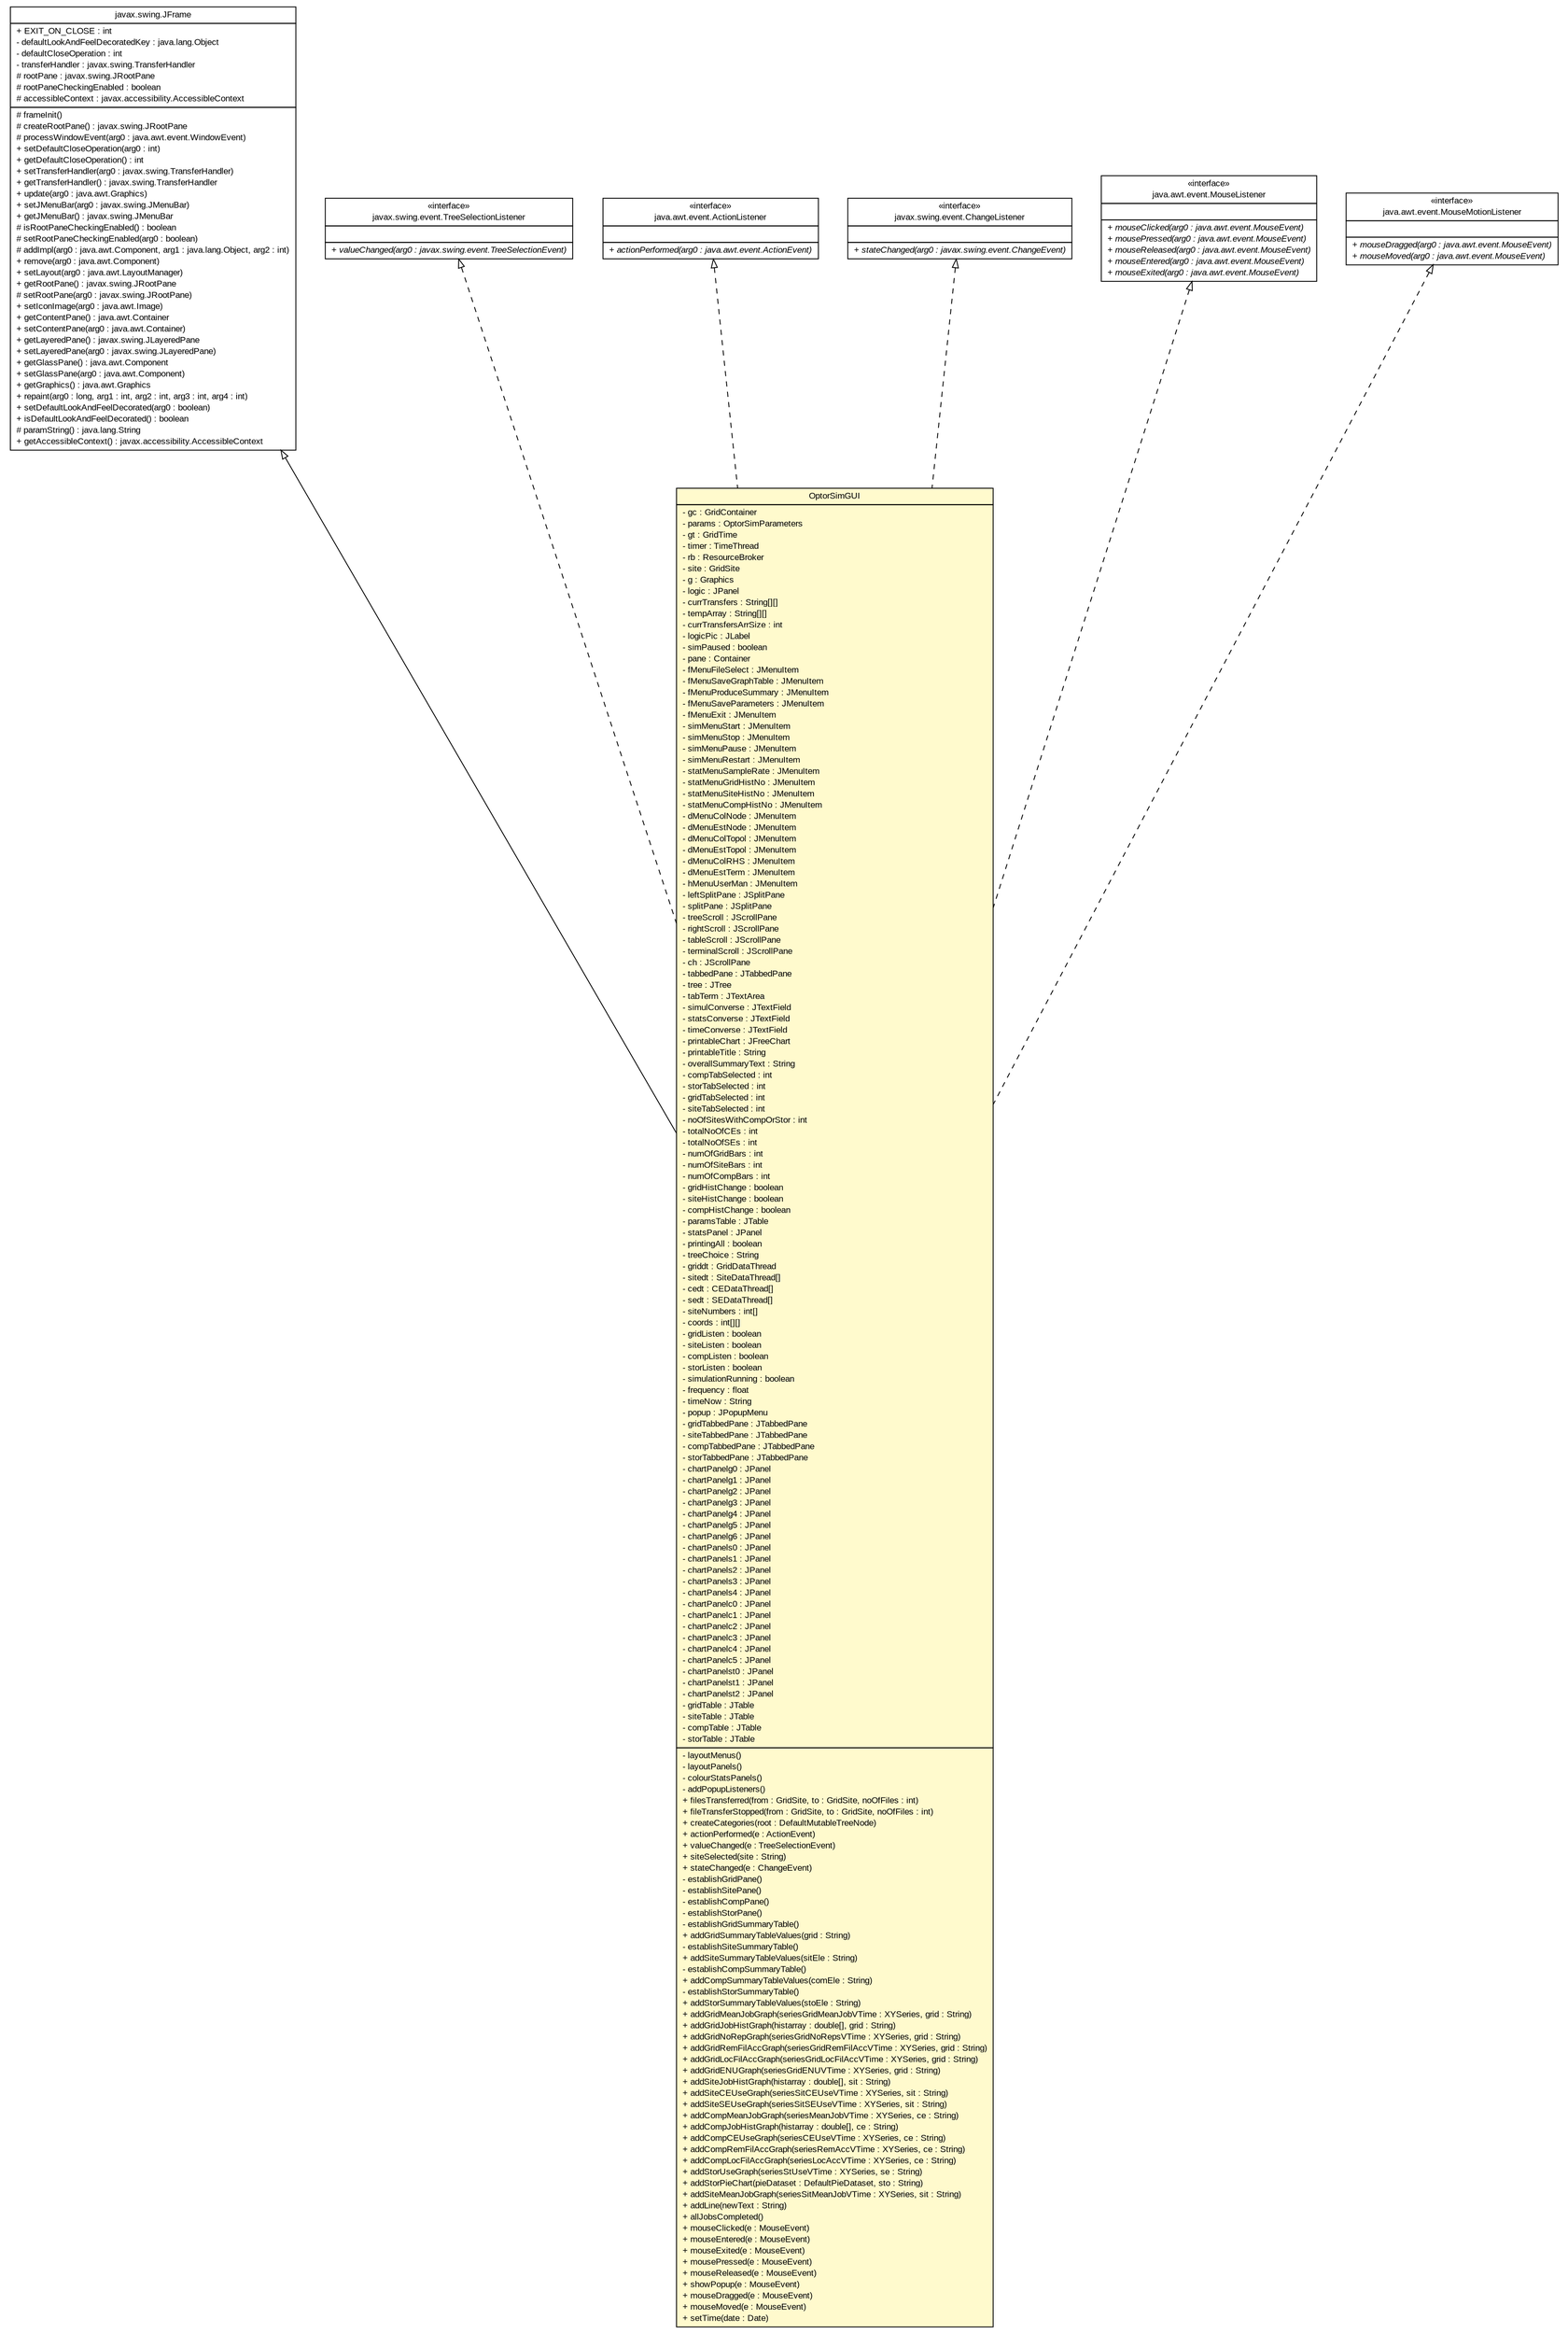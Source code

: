 #!/usr/local/bin/dot
#
# Class diagram 
# Generated by UMLGraph version R5_7_2-3-gee82a7 (http://www.umlgraph.org/)
#

digraph G {
	edge [fontname="arial",fontsize=10,labelfontname="arial",labelfontsize=10];
	node [fontname="arial",fontsize=10,shape=plaintext];
	nodesep=0.25;
	ranksep=0.5;
	// org.edg.data.replication.optorsim.OptorSimGUI
	c6907 [label=<<table title="org.edg.data.replication.optorsim.OptorSimGUI" border="0" cellborder="1" cellspacing="0" cellpadding="2" port="p" bgcolor="lemonChiffon" href="./OptorSimGUI.html">
		<tr><td><table border="0" cellspacing="0" cellpadding="1">
<tr><td align="center" balign="center"> OptorSimGUI </td></tr>
		</table></td></tr>
		<tr><td><table border="0" cellspacing="0" cellpadding="1">
<tr><td align="left" balign="left"> - gc : GridContainer </td></tr>
<tr><td align="left" balign="left"> - params : OptorSimParameters </td></tr>
<tr><td align="left" balign="left"> - gt : GridTime </td></tr>
<tr><td align="left" balign="left"> - timer : TimeThread </td></tr>
<tr><td align="left" balign="left"> - rb : ResourceBroker </td></tr>
<tr><td align="left" balign="left"> - site : GridSite </td></tr>
<tr><td align="left" balign="left"> - g : Graphics </td></tr>
<tr><td align="left" balign="left"> - logic : JPanel </td></tr>
<tr><td align="left" balign="left"> - currTransfers : String[][] </td></tr>
<tr><td align="left" balign="left"> - tempArray : String[][] </td></tr>
<tr><td align="left" balign="left"> - currTransfersArrSize : int </td></tr>
<tr><td align="left" balign="left"> - logicPic : JLabel </td></tr>
<tr><td align="left" balign="left"> - simPaused : boolean </td></tr>
<tr><td align="left" balign="left"> - pane : Container </td></tr>
<tr><td align="left" balign="left"> - fMenuFileSelect : JMenuItem </td></tr>
<tr><td align="left" balign="left"> - fMenuSaveGraphTable : JMenuItem </td></tr>
<tr><td align="left" balign="left"> - fMenuProduceSummary : JMenuItem </td></tr>
<tr><td align="left" balign="left"> - fMenuSaveParameters : JMenuItem </td></tr>
<tr><td align="left" balign="left"> - fMenuExit : JMenuItem </td></tr>
<tr><td align="left" balign="left"> - simMenuStart : JMenuItem </td></tr>
<tr><td align="left" balign="left"> - simMenuStop : JMenuItem </td></tr>
<tr><td align="left" balign="left"> - simMenuPause : JMenuItem </td></tr>
<tr><td align="left" balign="left"> - simMenuRestart : JMenuItem </td></tr>
<tr><td align="left" balign="left"> - statMenuSampleRate : JMenuItem </td></tr>
<tr><td align="left" balign="left"> - statMenuGridHistNo : JMenuItem </td></tr>
<tr><td align="left" balign="left"> - statMenuSiteHistNo : JMenuItem </td></tr>
<tr><td align="left" balign="left"> - statMenuCompHistNo : JMenuItem </td></tr>
<tr><td align="left" balign="left"> - dMenuColNode : JMenuItem </td></tr>
<tr><td align="left" balign="left"> - dMenuEstNode : JMenuItem </td></tr>
<tr><td align="left" balign="left"> - dMenuColTopol : JMenuItem </td></tr>
<tr><td align="left" balign="left"> - dMenuEstTopol : JMenuItem </td></tr>
<tr><td align="left" balign="left"> - dMenuColRHS : JMenuItem </td></tr>
<tr><td align="left" balign="left"> - dMenuEstTerm : JMenuItem </td></tr>
<tr><td align="left" balign="left"> - hMenuUserMan : JMenuItem </td></tr>
<tr><td align="left" balign="left"> - leftSplitPane : JSplitPane </td></tr>
<tr><td align="left" balign="left"> - splitPane : JSplitPane </td></tr>
<tr><td align="left" balign="left"> - treeScroll : JScrollPane </td></tr>
<tr><td align="left" balign="left"> - rightScroll : JScrollPane </td></tr>
<tr><td align="left" balign="left"> - tableScroll : JScrollPane </td></tr>
<tr><td align="left" balign="left"> - terminalScroll : JScrollPane </td></tr>
<tr><td align="left" balign="left"> - ch : JScrollPane </td></tr>
<tr><td align="left" balign="left"> - tabbedPane : JTabbedPane </td></tr>
<tr><td align="left" balign="left"> - tree : JTree </td></tr>
<tr><td align="left" balign="left"> - tabTerm : JTextArea </td></tr>
<tr><td align="left" balign="left"> - simulConverse : JTextField </td></tr>
<tr><td align="left" balign="left"> - statsConverse : JTextField </td></tr>
<tr><td align="left" balign="left"> - timeConverse : JTextField </td></tr>
<tr><td align="left" balign="left"> - printableChart : JFreeChart </td></tr>
<tr><td align="left" balign="left"> - printableTitle : String </td></tr>
<tr><td align="left" balign="left"> - overallSummaryText : String </td></tr>
<tr><td align="left" balign="left"> - compTabSelected : int </td></tr>
<tr><td align="left" balign="left"> - storTabSelected : int </td></tr>
<tr><td align="left" balign="left"> - gridTabSelected : int </td></tr>
<tr><td align="left" balign="left"> - siteTabSelected : int </td></tr>
<tr><td align="left" balign="left"> - noOfSitesWithCompOrStor : int </td></tr>
<tr><td align="left" balign="left"> - totalNoOfCEs : int </td></tr>
<tr><td align="left" balign="left"> - totalNoOfSEs : int </td></tr>
<tr><td align="left" balign="left"> - numOfGridBars : int </td></tr>
<tr><td align="left" balign="left"> - numOfSiteBars : int </td></tr>
<tr><td align="left" balign="left"> - numOfCompBars : int </td></tr>
<tr><td align="left" balign="left"> - gridHistChange : boolean </td></tr>
<tr><td align="left" balign="left"> - siteHistChange : boolean </td></tr>
<tr><td align="left" balign="left"> - compHistChange : boolean </td></tr>
<tr><td align="left" balign="left"> - paramsTable : JTable </td></tr>
<tr><td align="left" balign="left"> - statsPanel : JPanel </td></tr>
<tr><td align="left" balign="left"> - printingAll : boolean </td></tr>
<tr><td align="left" balign="left"> - treeChoice : String </td></tr>
<tr><td align="left" balign="left"> - griddt : GridDataThread </td></tr>
<tr><td align="left" balign="left"> - sitedt : SiteDataThread[] </td></tr>
<tr><td align="left" balign="left"> - cedt : CEDataThread[] </td></tr>
<tr><td align="left" balign="left"> - sedt : SEDataThread[] </td></tr>
<tr><td align="left" balign="left"> - siteNumbers : int[] </td></tr>
<tr><td align="left" balign="left"> - coords : int[][] </td></tr>
<tr><td align="left" balign="left"> - gridListen : boolean </td></tr>
<tr><td align="left" balign="left"> - siteListen : boolean </td></tr>
<tr><td align="left" balign="left"> - compListen : boolean </td></tr>
<tr><td align="left" balign="left"> - storListen : boolean </td></tr>
<tr><td align="left" balign="left"> - simulationRunning : boolean </td></tr>
<tr><td align="left" balign="left"> - frequency : float </td></tr>
<tr><td align="left" balign="left"> - timeNow : String </td></tr>
<tr><td align="left" balign="left"> - popup : JPopupMenu </td></tr>
<tr><td align="left" balign="left"> - gridTabbedPane : JTabbedPane </td></tr>
<tr><td align="left" balign="left"> - siteTabbedPane : JTabbedPane </td></tr>
<tr><td align="left" balign="left"> - compTabbedPane : JTabbedPane </td></tr>
<tr><td align="left" balign="left"> - storTabbedPane : JTabbedPane </td></tr>
<tr><td align="left" balign="left"> - chartPanelg0 : JPanel </td></tr>
<tr><td align="left" balign="left"> - chartPanelg1 : JPanel </td></tr>
<tr><td align="left" balign="left"> - chartPanelg2 : JPanel </td></tr>
<tr><td align="left" balign="left"> - chartPanelg3 : JPanel </td></tr>
<tr><td align="left" balign="left"> - chartPanelg4 : JPanel </td></tr>
<tr><td align="left" balign="left"> - chartPanelg5 : JPanel </td></tr>
<tr><td align="left" balign="left"> - chartPanelg6 : JPanel </td></tr>
<tr><td align="left" balign="left"> - chartPanels0 : JPanel </td></tr>
<tr><td align="left" balign="left"> - chartPanels1 : JPanel </td></tr>
<tr><td align="left" balign="left"> - chartPanels2 : JPanel </td></tr>
<tr><td align="left" balign="left"> - chartPanels3 : JPanel </td></tr>
<tr><td align="left" balign="left"> - chartPanels4 : JPanel </td></tr>
<tr><td align="left" balign="left"> - chartPanelc0 : JPanel </td></tr>
<tr><td align="left" balign="left"> - chartPanelc1 : JPanel </td></tr>
<tr><td align="left" balign="left"> - chartPanelc2 : JPanel </td></tr>
<tr><td align="left" balign="left"> - chartPanelc3 : JPanel </td></tr>
<tr><td align="left" balign="left"> - chartPanelc4 : JPanel </td></tr>
<tr><td align="left" balign="left"> - chartPanelc5 : JPanel </td></tr>
<tr><td align="left" balign="left"> - chartPanelst0 : JPanel </td></tr>
<tr><td align="left" balign="left"> - chartPanelst1 : JPanel </td></tr>
<tr><td align="left" balign="left"> - chartPanelst2 : JPanel </td></tr>
<tr><td align="left" balign="left"> - gridTable : JTable </td></tr>
<tr><td align="left" balign="left"> - siteTable : JTable </td></tr>
<tr><td align="left" balign="left"> - compTable : JTable </td></tr>
<tr><td align="left" balign="left"> - storTable : JTable </td></tr>
		</table></td></tr>
		<tr><td><table border="0" cellspacing="0" cellpadding="1">
<tr><td align="left" balign="left"> - layoutMenus() </td></tr>
<tr><td align="left" balign="left"> - layoutPanels() </td></tr>
<tr><td align="left" balign="left"> - colourStatsPanels() </td></tr>
<tr><td align="left" balign="left"> - addPopupListeners() </td></tr>
<tr><td align="left" balign="left"> + filesTransferred(from : GridSite, to : GridSite, noOfFiles : int) </td></tr>
<tr><td align="left" balign="left"> + fileTransferStopped(from : GridSite, to : GridSite, noOfFiles : int) </td></tr>
<tr><td align="left" balign="left"> + createCategories(root : DefaultMutableTreeNode) </td></tr>
<tr><td align="left" balign="left"> + actionPerformed(e : ActionEvent) </td></tr>
<tr><td align="left" balign="left"> + valueChanged(e : TreeSelectionEvent) </td></tr>
<tr><td align="left" balign="left"> + siteSelected(site : String) </td></tr>
<tr><td align="left" balign="left"> + stateChanged(e : ChangeEvent) </td></tr>
<tr><td align="left" balign="left"> - establishGridPane() </td></tr>
<tr><td align="left" balign="left"> - establishSitePane() </td></tr>
<tr><td align="left" balign="left"> - establishCompPane() </td></tr>
<tr><td align="left" balign="left"> - establishStorPane() </td></tr>
<tr><td align="left" balign="left"> - establishGridSummaryTable() </td></tr>
<tr><td align="left" balign="left"> + addGridSummaryTableValues(grid : String) </td></tr>
<tr><td align="left" balign="left"> - establishSiteSummaryTable() </td></tr>
<tr><td align="left" balign="left"> + addSiteSummaryTableValues(sitEle : String) </td></tr>
<tr><td align="left" balign="left"> - establishCompSummaryTable() </td></tr>
<tr><td align="left" balign="left"> + addCompSummaryTableValues(comEle : String) </td></tr>
<tr><td align="left" balign="left"> - establishStorSummaryTable() </td></tr>
<tr><td align="left" balign="left"> + addStorSummaryTableValues(stoEle : String) </td></tr>
<tr><td align="left" balign="left"> + addGridMeanJobGraph(seriesGridMeanJobVTime : XYSeries, grid : String) </td></tr>
<tr><td align="left" balign="left"> + addGridJobHistGraph(histarray : double[], grid : String) </td></tr>
<tr><td align="left" balign="left"> + addGridNoRepGraph(seriesGridNoRepsVTime : XYSeries, grid : String) </td></tr>
<tr><td align="left" balign="left"> + addGridRemFilAccGraph(seriesGridRemFilAccVTime : XYSeries, grid : String) </td></tr>
<tr><td align="left" balign="left"> + addGridLocFilAccGraph(seriesGridLocFilAccVTime : XYSeries, grid : String) </td></tr>
<tr><td align="left" balign="left"> + addGridENUGraph(seriesGridENUVTime : XYSeries, grid : String) </td></tr>
<tr><td align="left" balign="left"> + addSiteJobHistGraph(histarray : double[], sit : String) </td></tr>
<tr><td align="left" balign="left"> + addSiteCEUseGraph(seriesSitCEUseVTime : XYSeries, sit : String) </td></tr>
<tr><td align="left" balign="left"> + addSiteSEUseGraph(seriesSitSEUseVTime : XYSeries, sit : String) </td></tr>
<tr><td align="left" balign="left"> + addCompMeanJobGraph(seriesMeanJobVTime : XYSeries, ce : String) </td></tr>
<tr><td align="left" balign="left"> + addCompJobHistGraph(histarray : double[], ce : String) </td></tr>
<tr><td align="left" balign="left"> + addCompCEUseGraph(seriesCEUseVTime : XYSeries, ce : String) </td></tr>
<tr><td align="left" balign="left"> + addCompRemFilAccGraph(seriesRemAccVTime : XYSeries, ce : String) </td></tr>
<tr><td align="left" balign="left"> + addCompLocFilAccGraph(seriesLocAccVTime : XYSeries, ce : String) </td></tr>
<tr><td align="left" balign="left"> + addStorUseGraph(seriesStUseVTime : XYSeries, se : String) </td></tr>
<tr><td align="left" balign="left"> + addStorPieChart(pieDataset : DefaultPieDataset, sto : String) </td></tr>
<tr><td align="left" balign="left"> + addSiteMeanJobGraph(seriesSitMeanJobVTime : XYSeries, sit : String) </td></tr>
<tr><td align="left" balign="left"> + addLine(newText : String) </td></tr>
<tr><td align="left" balign="left"> + allJobsCompleted() </td></tr>
<tr><td align="left" balign="left"> + mouseClicked(e : MouseEvent) </td></tr>
<tr><td align="left" balign="left"> + mouseEntered(e : MouseEvent) </td></tr>
<tr><td align="left" balign="left"> + mouseExited(e : MouseEvent) </td></tr>
<tr><td align="left" balign="left"> + mousePressed(e : MouseEvent) </td></tr>
<tr><td align="left" balign="left"> + mouseReleased(e : MouseEvent) </td></tr>
<tr><td align="left" balign="left"> + showPopup(e : MouseEvent) </td></tr>
<tr><td align="left" balign="left"> + mouseDragged(e : MouseEvent) </td></tr>
<tr><td align="left" balign="left"> + mouseMoved(e : MouseEvent) </td></tr>
<tr><td align="left" balign="left"> + setTime(date : Date) </td></tr>
		</table></td></tr>
		</table>>, URL="./OptorSimGUI.html", fontname="arial", fontcolor="black", fontsize=10.0];
	//org.edg.data.replication.optorsim.OptorSimGUI extends javax.swing.JFrame
	c6993:p -> c6907:p [dir=back,arrowtail=empty];
	//org.edg.data.replication.optorsim.OptorSimGUI implements javax.swing.event.TreeSelectionListener
	c6995:p -> c6907:p [dir=back,arrowtail=empty,style=dashed];
	//org.edg.data.replication.optorsim.OptorSimGUI implements java.awt.event.ActionListener
	c6996:p -> c6907:p [dir=back,arrowtail=empty,style=dashed];
	//org.edg.data.replication.optorsim.OptorSimGUI implements javax.swing.event.ChangeListener
	c6997:p -> c6907:p [dir=back,arrowtail=empty,style=dashed];
	//org.edg.data.replication.optorsim.OptorSimGUI implements java.awt.event.MouseListener
	c6998:p -> c6907:p [dir=back,arrowtail=empty,style=dashed];
	//org.edg.data.replication.optorsim.OptorSimGUI implements java.awt.event.MouseMotionListener
	c6999:p -> c6907:p [dir=back,arrowtail=empty,style=dashed];
	// javax.swing.event.ChangeListener
	c6997 [label=<<table title="javax.swing.event.ChangeListener" border="0" cellborder="1" cellspacing="0" cellpadding="2" port="p" href="http://java.sun.com/j2se/1.4.2/docs/api/javax/swing/event/ChangeListener.html">
		<tr><td><table border="0" cellspacing="0" cellpadding="1">
<tr><td align="center" balign="center"> &#171;interface&#187; </td></tr>
<tr><td align="center" balign="center"> javax.swing.event.ChangeListener </td></tr>
		</table></td></tr>
		<tr><td><table border="0" cellspacing="0" cellpadding="1">
<tr><td align="left" balign="left">  </td></tr>
		</table></td></tr>
		<tr><td><table border="0" cellspacing="0" cellpadding="1">
<tr><td align="left" balign="left"><font face="arial italic" point-size="10.0"> + stateChanged(arg0 : javax.swing.event.ChangeEvent) </font></td></tr>
		</table></td></tr>
		</table>>, URL="http://java.sun.com/j2se/1.4.2/docs/api/javax/swing/event/ChangeListener.html", fontname="arial", fontcolor="black", fontsize=10.0];
	// javax.swing.JFrame
	c6993 [label=<<table title="javax.swing.JFrame" border="0" cellborder="1" cellspacing="0" cellpadding="2" port="p" href="http://java.sun.com/j2se/1.4.2/docs/api/javax/swing/JFrame.html">
		<tr><td><table border="0" cellspacing="0" cellpadding="1">
<tr><td align="center" balign="center"> javax.swing.JFrame </td></tr>
		</table></td></tr>
		<tr><td><table border="0" cellspacing="0" cellpadding="1">
<tr><td align="left" balign="left"> + EXIT_ON_CLOSE : int </td></tr>
<tr><td align="left" balign="left"> - defaultLookAndFeelDecoratedKey : java.lang.Object </td></tr>
<tr><td align="left" balign="left"> - defaultCloseOperation : int </td></tr>
<tr><td align="left" balign="left"> - transferHandler : javax.swing.TransferHandler </td></tr>
<tr><td align="left" balign="left"> # rootPane : javax.swing.JRootPane </td></tr>
<tr><td align="left" balign="left"> # rootPaneCheckingEnabled : boolean </td></tr>
<tr><td align="left" balign="left"> # accessibleContext : javax.accessibility.AccessibleContext </td></tr>
		</table></td></tr>
		<tr><td><table border="0" cellspacing="0" cellpadding="1">
<tr><td align="left" balign="left"> # frameInit() </td></tr>
<tr><td align="left" balign="left"> # createRootPane() : javax.swing.JRootPane </td></tr>
<tr><td align="left" balign="left"> # processWindowEvent(arg0 : java.awt.event.WindowEvent) </td></tr>
<tr><td align="left" balign="left"> + setDefaultCloseOperation(arg0 : int) </td></tr>
<tr><td align="left" balign="left"> + getDefaultCloseOperation() : int </td></tr>
<tr><td align="left" balign="left"> + setTransferHandler(arg0 : javax.swing.TransferHandler) </td></tr>
<tr><td align="left" balign="left"> + getTransferHandler() : javax.swing.TransferHandler </td></tr>
<tr><td align="left" balign="left"> + update(arg0 : java.awt.Graphics) </td></tr>
<tr><td align="left" balign="left"> + setJMenuBar(arg0 : javax.swing.JMenuBar) </td></tr>
<tr><td align="left" balign="left"> + getJMenuBar() : javax.swing.JMenuBar </td></tr>
<tr><td align="left" balign="left"> # isRootPaneCheckingEnabled() : boolean </td></tr>
<tr><td align="left" balign="left"> # setRootPaneCheckingEnabled(arg0 : boolean) </td></tr>
<tr><td align="left" balign="left"> # addImpl(arg0 : java.awt.Component, arg1 : java.lang.Object, arg2 : int) </td></tr>
<tr><td align="left" balign="left"> + remove(arg0 : java.awt.Component) </td></tr>
<tr><td align="left" balign="left"> + setLayout(arg0 : java.awt.LayoutManager) </td></tr>
<tr><td align="left" balign="left"> + getRootPane() : javax.swing.JRootPane </td></tr>
<tr><td align="left" balign="left"> # setRootPane(arg0 : javax.swing.JRootPane) </td></tr>
<tr><td align="left" balign="left"> + setIconImage(arg0 : java.awt.Image) </td></tr>
<tr><td align="left" balign="left"> + getContentPane() : java.awt.Container </td></tr>
<tr><td align="left" balign="left"> + setContentPane(arg0 : java.awt.Container) </td></tr>
<tr><td align="left" balign="left"> + getLayeredPane() : javax.swing.JLayeredPane </td></tr>
<tr><td align="left" balign="left"> + setLayeredPane(arg0 : javax.swing.JLayeredPane) </td></tr>
<tr><td align="left" balign="left"> + getGlassPane() : java.awt.Component </td></tr>
<tr><td align="left" balign="left"> + setGlassPane(arg0 : java.awt.Component) </td></tr>
<tr><td align="left" balign="left"> + getGraphics() : java.awt.Graphics </td></tr>
<tr><td align="left" balign="left"> + repaint(arg0 : long, arg1 : int, arg2 : int, arg3 : int, arg4 : int) </td></tr>
<tr><td align="left" balign="left"> + setDefaultLookAndFeelDecorated(arg0 : boolean) </td></tr>
<tr><td align="left" balign="left"> + isDefaultLookAndFeelDecorated() : boolean </td></tr>
<tr><td align="left" balign="left"> # paramString() : java.lang.String </td></tr>
<tr><td align="left" balign="left"> + getAccessibleContext() : javax.accessibility.AccessibleContext </td></tr>
		</table></td></tr>
		</table>>, URL="http://java.sun.com/j2se/1.4.2/docs/api/javax/swing/JFrame.html", fontname="arial", fontcolor="black", fontsize=10.0];
	// java.awt.event.ActionListener
	c6996 [label=<<table title="java.awt.event.ActionListener" border="0" cellborder="1" cellspacing="0" cellpadding="2" port="p" href="http://java.sun.com/j2se/1.4.2/docs/api/java/awt/event/ActionListener.html">
		<tr><td><table border="0" cellspacing="0" cellpadding="1">
<tr><td align="center" balign="center"> &#171;interface&#187; </td></tr>
<tr><td align="center" balign="center"> java.awt.event.ActionListener </td></tr>
		</table></td></tr>
		<tr><td><table border="0" cellspacing="0" cellpadding="1">
<tr><td align="left" balign="left">  </td></tr>
		</table></td></tr>
		<tr><td><table border="0" cellspacing="0" cellpadding="1">
<tr><td align="left" balign="left"><font face="arial italic" point-size="10.0"> + actionPerformed(arg0 : java.awt.event.ActionEvent) </font></td></tr>
		</table></td></tr>
		</table>>, URL="http://java.sun.com/j2se/1.4.2/docs/api/java/awt/event/ActionListener.html", fontname="arial", fontcolor="black", fontsize=10.0];
	// java.awt.event.MouseMotionListener
	c6999 [label=<<table title="java.awt.event.MouseMotionListener" border="0" cellborder="1" cellspacing="0" cellpadding="2" port="p" href="http://java.sun.com/j2se/1.4.2/docs/api/java/awt/event/MouseMotionListener.html">
		<tr><td><table border="0" cellspacing="0" cellpadding="1">
<tr><td align="center" balign="center"> &#171;interface&#187; </td></tr>
<tr><td align="center" balign="center"> java.awt.event.MouseMotionListener </td></tr>
		</table></td></tr>
		<tr><td><table border="0" cellspacing="0" cellpadding="1">
<tr><td align="left" balign="left">  </td></tr>
		</table></td></tr>
		<tr><td><table border="0" cellspacing="0" cellpadding="1">
<tr><td align="left" balign="left"><font face="arial italic" point-size="10.0"> + mouseDragged(arg0 : java.awt.event.MouseEvent) </font></td></tr>
<tr><td align="left" balign="left"><font face="arial italic" point-size="10.0"> + mouseMoved(arg0 : java.awt.event.MouseEvent) </font></td></tr>
		</table></td></tr>
		</table>>, URL="http://java.sun.com/j2se/1.4.2/docs/api/java/awt/event/MouseMotionListener.html", fontname="arial", fontcolor="black", fontsize=10.0];
	// java.awt.event.MouseListener
	c6998 [label=<<table title="java.awt.event.MouseListener" border="0" cellborder="1" cellspacing="0" cellpadding="2" port="p" href="http://java.sun.com/j2se/1.4.2/docs/api/java/awt/event/MouseListener.html">
		<tr><td><table border="0" cellspacing="0" cellpadding="1">
<tr><td align="center" balign="center"> &#171;interface&#187; </td></tr>
<tr><td align="center" balign="center"> java.awt.event.MouseListener </td></tr>
		</table></td></tr>
		<tr><td><table border="0" cellspacing="0" cellpadding="1">
<tr><td align="left" balign="left">  </td></tr>
		</table></td></tr>
		<tr><td><table border="0" cellspacing="0" cellpadding="1">
<tr><td align="left" balign="left"><font face="arial italic" point-size="10.0"> + mouseClicked(arg0 : java.awt.event.MouseEvent) </font></td></tr>
<tr><td align="left" balign="left"><font face="arial italic" point-size="10.0"> + mousePressed(arg0 : java.awt.event.MouseEvent) </font></td></tr>
<tr><td align="left" balign="left"><font face="arial italic" point-size="10.0"> + mouseReleased(arg0 : java.awt.event.MouseEvent) </font></td></tr>
<tr><td align="left" balign="left"><font face="arial italic" point-size="10.0"> + mouseEntered(arg0 : java.awt.event.MouseEvent) </font></td></tr>
<tr><td align="left" balign="left"><font face="arial italic" point-size="10.0"> + mouseExited(arg0 : java.awt.event.MouseEvent) </font></td></tr>
		</table></td></tr>
		</table>>, URL="http://java.sun.com/j2se/1.4.2/docs/api/java/awt/event/MouseListener.html", fontname="arial", fontcolor="black", fontsize=10.0];
	// javax.swing.event.TreeSelectionListener
	c6995 [label=<<table title="javax.swing.event.TreeSelectionListener" border="0" cellborder="1" cellspacing="0" cellpadding="2" port="p" href="http://java.sun.com/j2se/1.4.2/docs/api/javax/swing/event/TreeSelectionListener.html">
		<tr><td><table border="0" cellspacing="0" cellpadding="1">
<tr><td align="center" balign="center"> &#171;interface&#187; </td></tr>
<tr><td align="center" balign="center"> javax.swing.event.TreeSelectionListener </td></tr>
		</table></td></tr>
		<tr><td><table border="0" cellspacing="0" cellpadding="1">
<tr><td align="left" balign="left">  </td></tr>
		</table></td></tr>
		<tr><td><table border="0" cellspacing="0" cellpadding="1">
<tr><td align="left" balign="left"><font face="arial italic" point-size="10.0"> + valueChanged(arg0 : javax.swing.event.TreeSelectionEvent) </font></td></tr>
		</table></td></tr>
		</table>>, URL="http://java.sun.com/j2se/1.4.2/docs/api/javax/swing/event/TreeSelectionListener.html", fontname="arial", fontcolor="black", fontsize=10.0];
}

